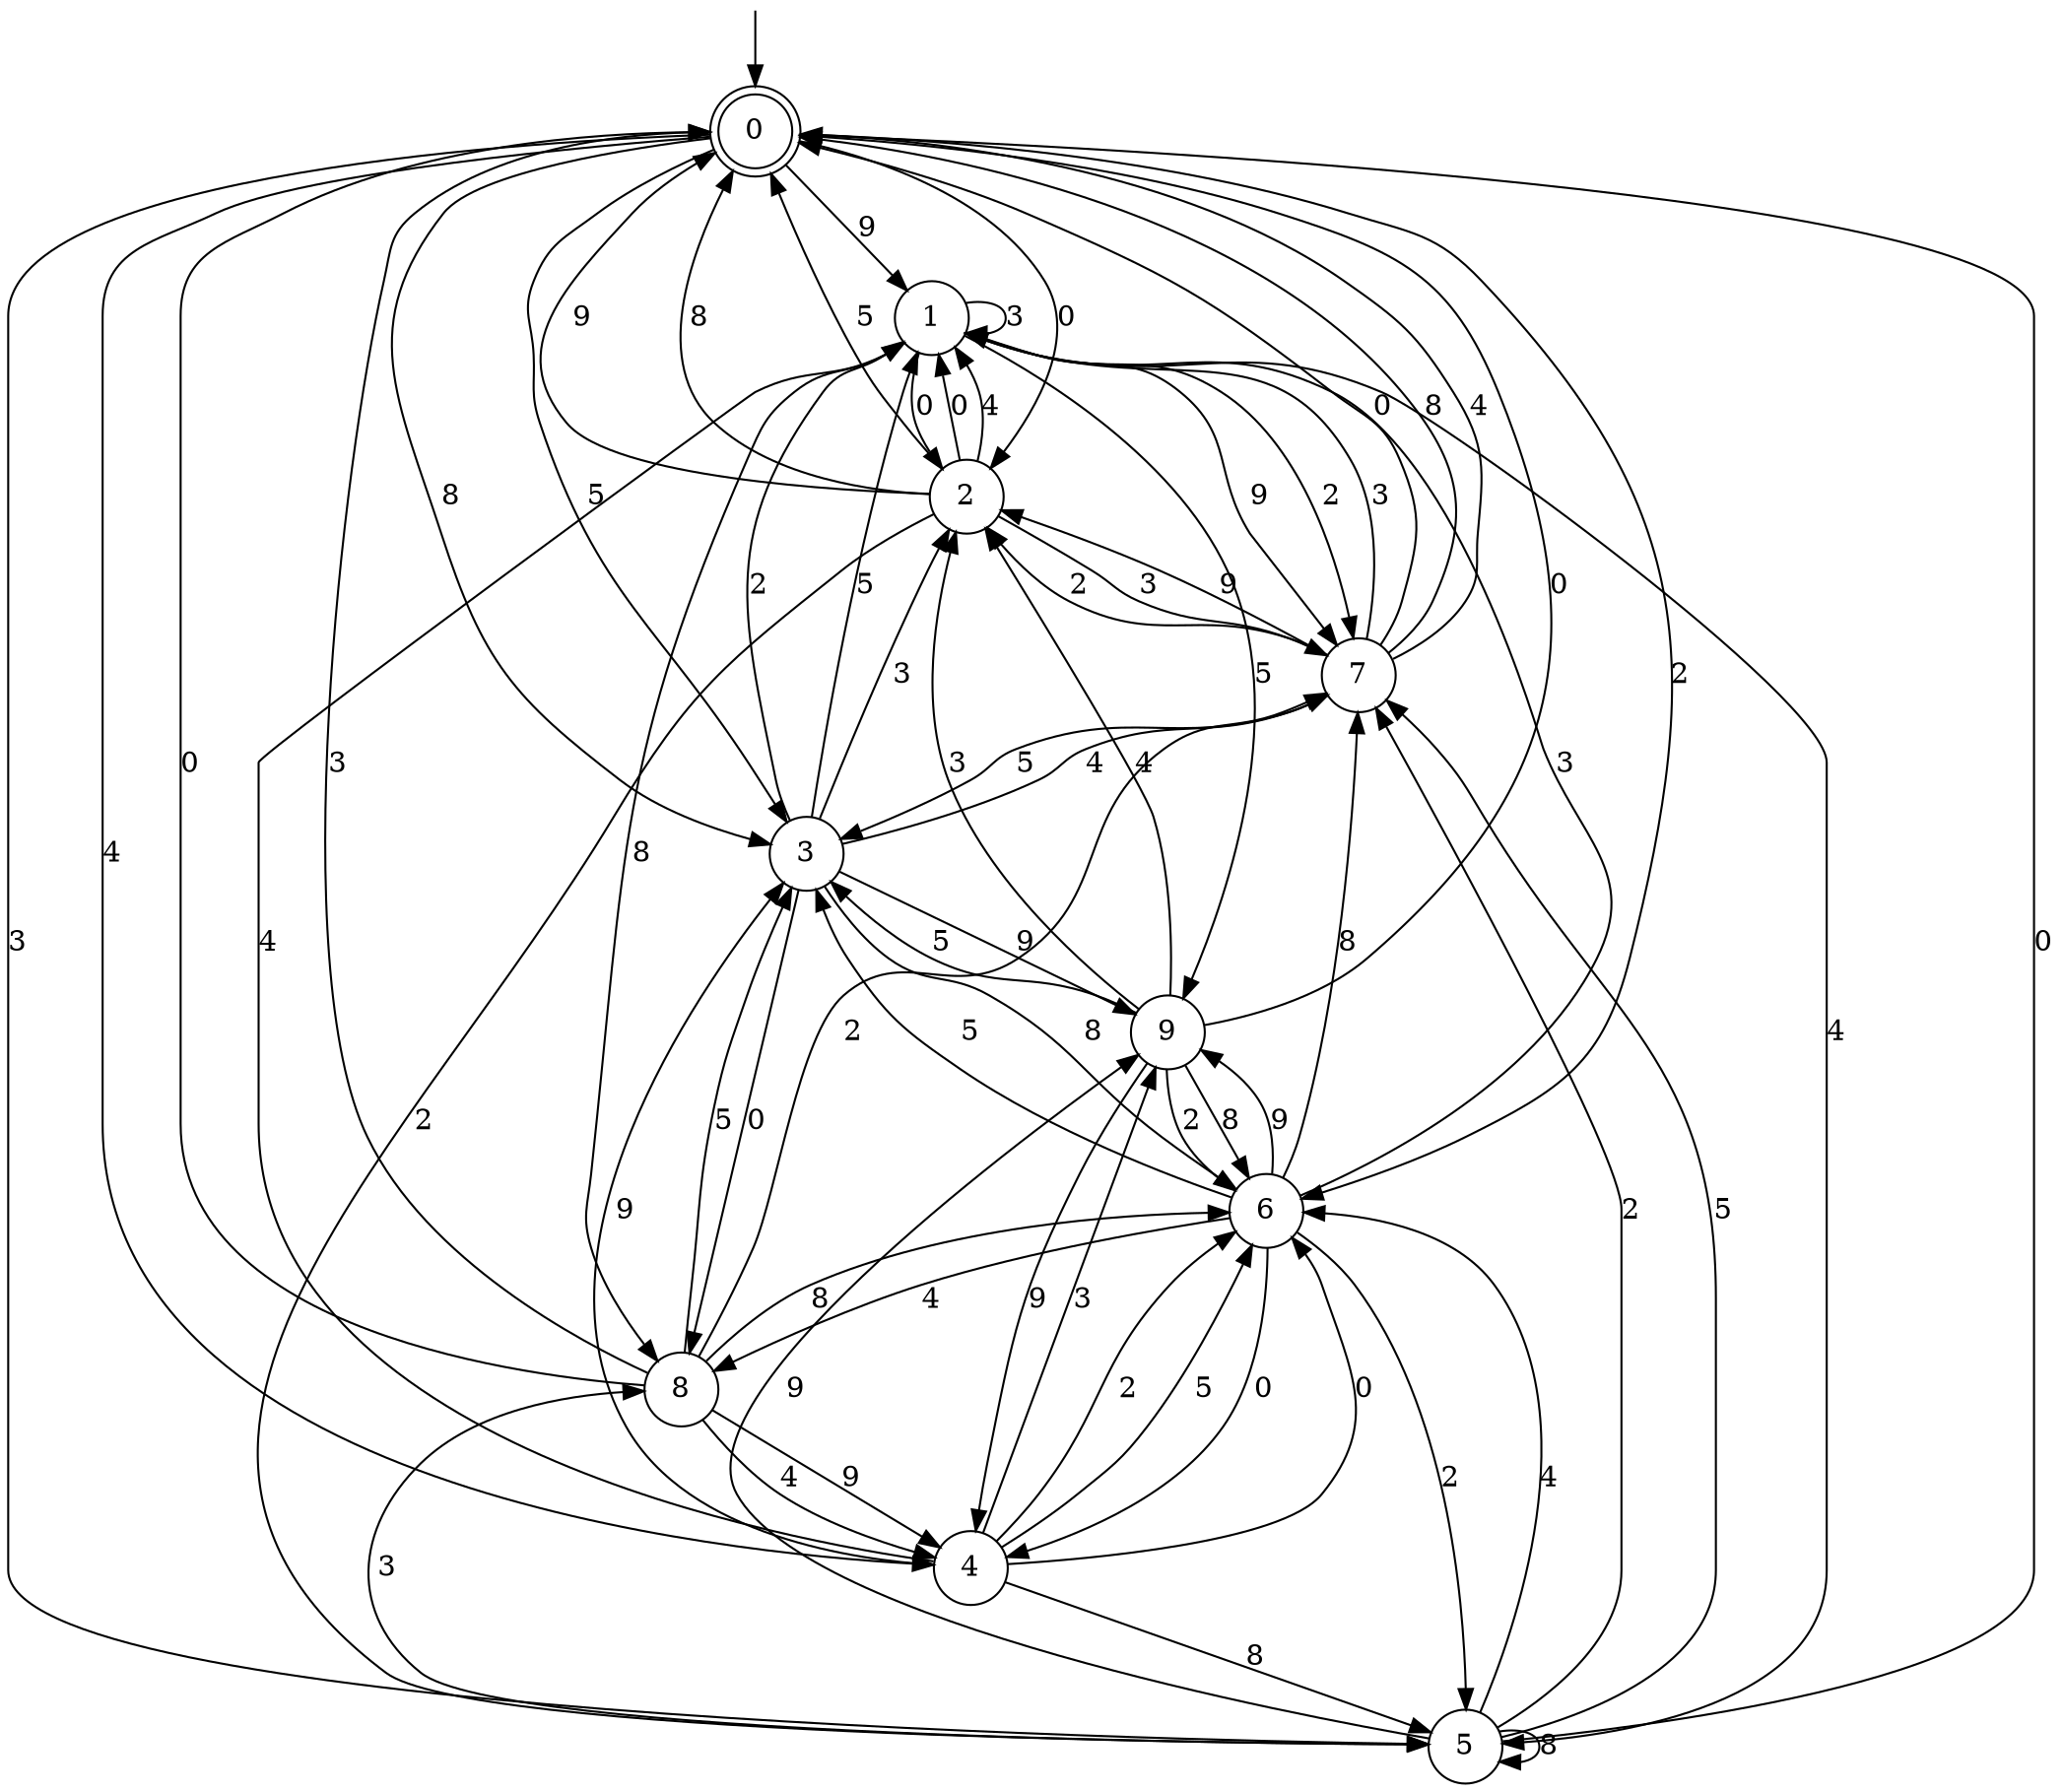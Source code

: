 digraph g {

	s0 [shape="doublecircle" label="0"];
	s1 [shape="circle" label="1"];
	s2 [shape="circle" label="2"];
	s3 [shape="circle" label="3"];
	s4 [shape="circle" label="4"];
	s5 [shape="circle" label="5"];
	s6 [shape="circle" label="6"];
	s7 [shape="circle" label="7"];
	s8 [shape="circle" label="8"];
	s9 [shape="circle" label="9"];
	s0 -> s1 [label="9"];
	s0 -> s2 [label="0"];
	s0 -> s3 [label="8"];
	s0 -> s4 [label="4"];
	s0 -> s5 [label="3"];
	s0 -> s6 [label="2"];
	s0 -> s3 [label="5"];
	s1 -> s7 [label="9"];
	s1 -> s2 [label="0"];
	s1 -> s8 [label="8"];
	s1 -> s5 [label="4"];
	s1 -> s1 [label="3"];
	s1 -> s7 [label="2"];
	s1 -> s9 [label="5"];
	s2 -> s0 [label="9"];
	s2 -> s1 [label="0"];
	s2 -> s0 [label="8"];
	s2 -> s1 [label="4"];
	s2 -> s7 [label="3"];
	s2 -> s5 [label="2"];
	s2 -> s0 [label="5"];
	s3 -> s9 [label="9"];
	s3 -> s8 [label="0"];
	s3 -> s6 [label="8"];
	s3 -> s7 [label="4"];
	s3 -> s2 [label="3"];
	s3 -> s1 [label="2"];
	s3 -> s1 [label="5"];
	s4 -> s3 [label="9"];
	s4 -> s6 [label="0"];
	s4 -> s5 [label="8"];
	s4 -> s1 [label="4"];
	s4 -> s9 [label="3"];
	s4 -> s6 [label="2"];
	s4 -> s6 [label="5"];
	s5 -> s9 [label="9"];
	s5 -> s0 [label="0"];
	s5 -> s5 [label="8"];
	s5 -> s6 [label="4"];
	s5 -> s8 [label="3"];
	s5 -> s7 [label="2"];
	s5 -> s7 [label="5"];
	s6 -> s9 [label="9"];
	s6 -> s4 [label="0"];
	s6 -> s7 [label="8"];
	s6 -> s8 [label="4"];
	s6 -> s1 [label="3"];
	s6 -> s5 [label="2"];
	s6 -> s3 [label="5"];
	s7 -> s2 [label="9"];
	s7 -> s0 [label="0"];
	s7 -> s0 [label="8"];
	s7 -> s0 [label="4"];
	s7 -> s1 [label="3"];
	s7 -> s2 [label="2"];
	s7 -> s3 [label="5"];
	s8 -> s4 [label="9"];
	s8 -> s0 [label="0"];
	s8 -> s6 [label="8"];
	s8 -> s4 [label="4"];
	s8 -> s0 [label="3"];
	s8 -> s7 [label="2"];
	s8 -> s3 [label="5"];
	s9 -> s4 [label="9"];
	s9 -> s0 [label="0"];
	s9 -> s6 [label="8"];
	s9 -> s2 [label="4"];
	s9 -> s2 [label="3"];
	s9 -> s6 [label="2"];
	s9 -> s3 [label="5"];

__start0 [label="" shape="none" width="0" height="0"];
__start0 -> s0;

}
